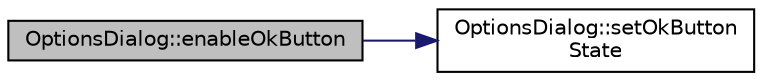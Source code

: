 digraph "OptionsDialog::enableOkButton"
{
  edge [fontname="Helvetica",fontsize="10",labelfontname="Helvetica",labelfontsize="10"];
  node [fontname="Helvetica",fontsize="10",shape=record];
  rankdir="LR";
  Node27 [label="OptionsDialog::enableOkButton",height=0.2,width=0.4,color="black", fillcolor="grey75", style="filled", fontcolor="black"];
  Node27 -> Node28 [color="midnightblue",fontsize="10",style="solid",fontname="Helvetica"];
  Node28 [label="OptionsDialog::setOkButton\lState",height=0.2,width=0.4,color="black", fillcolor="white", style="filled",URL="$class_options_dialog.html#afa0db091df14d443de8afd4ee28e0775"];
}
